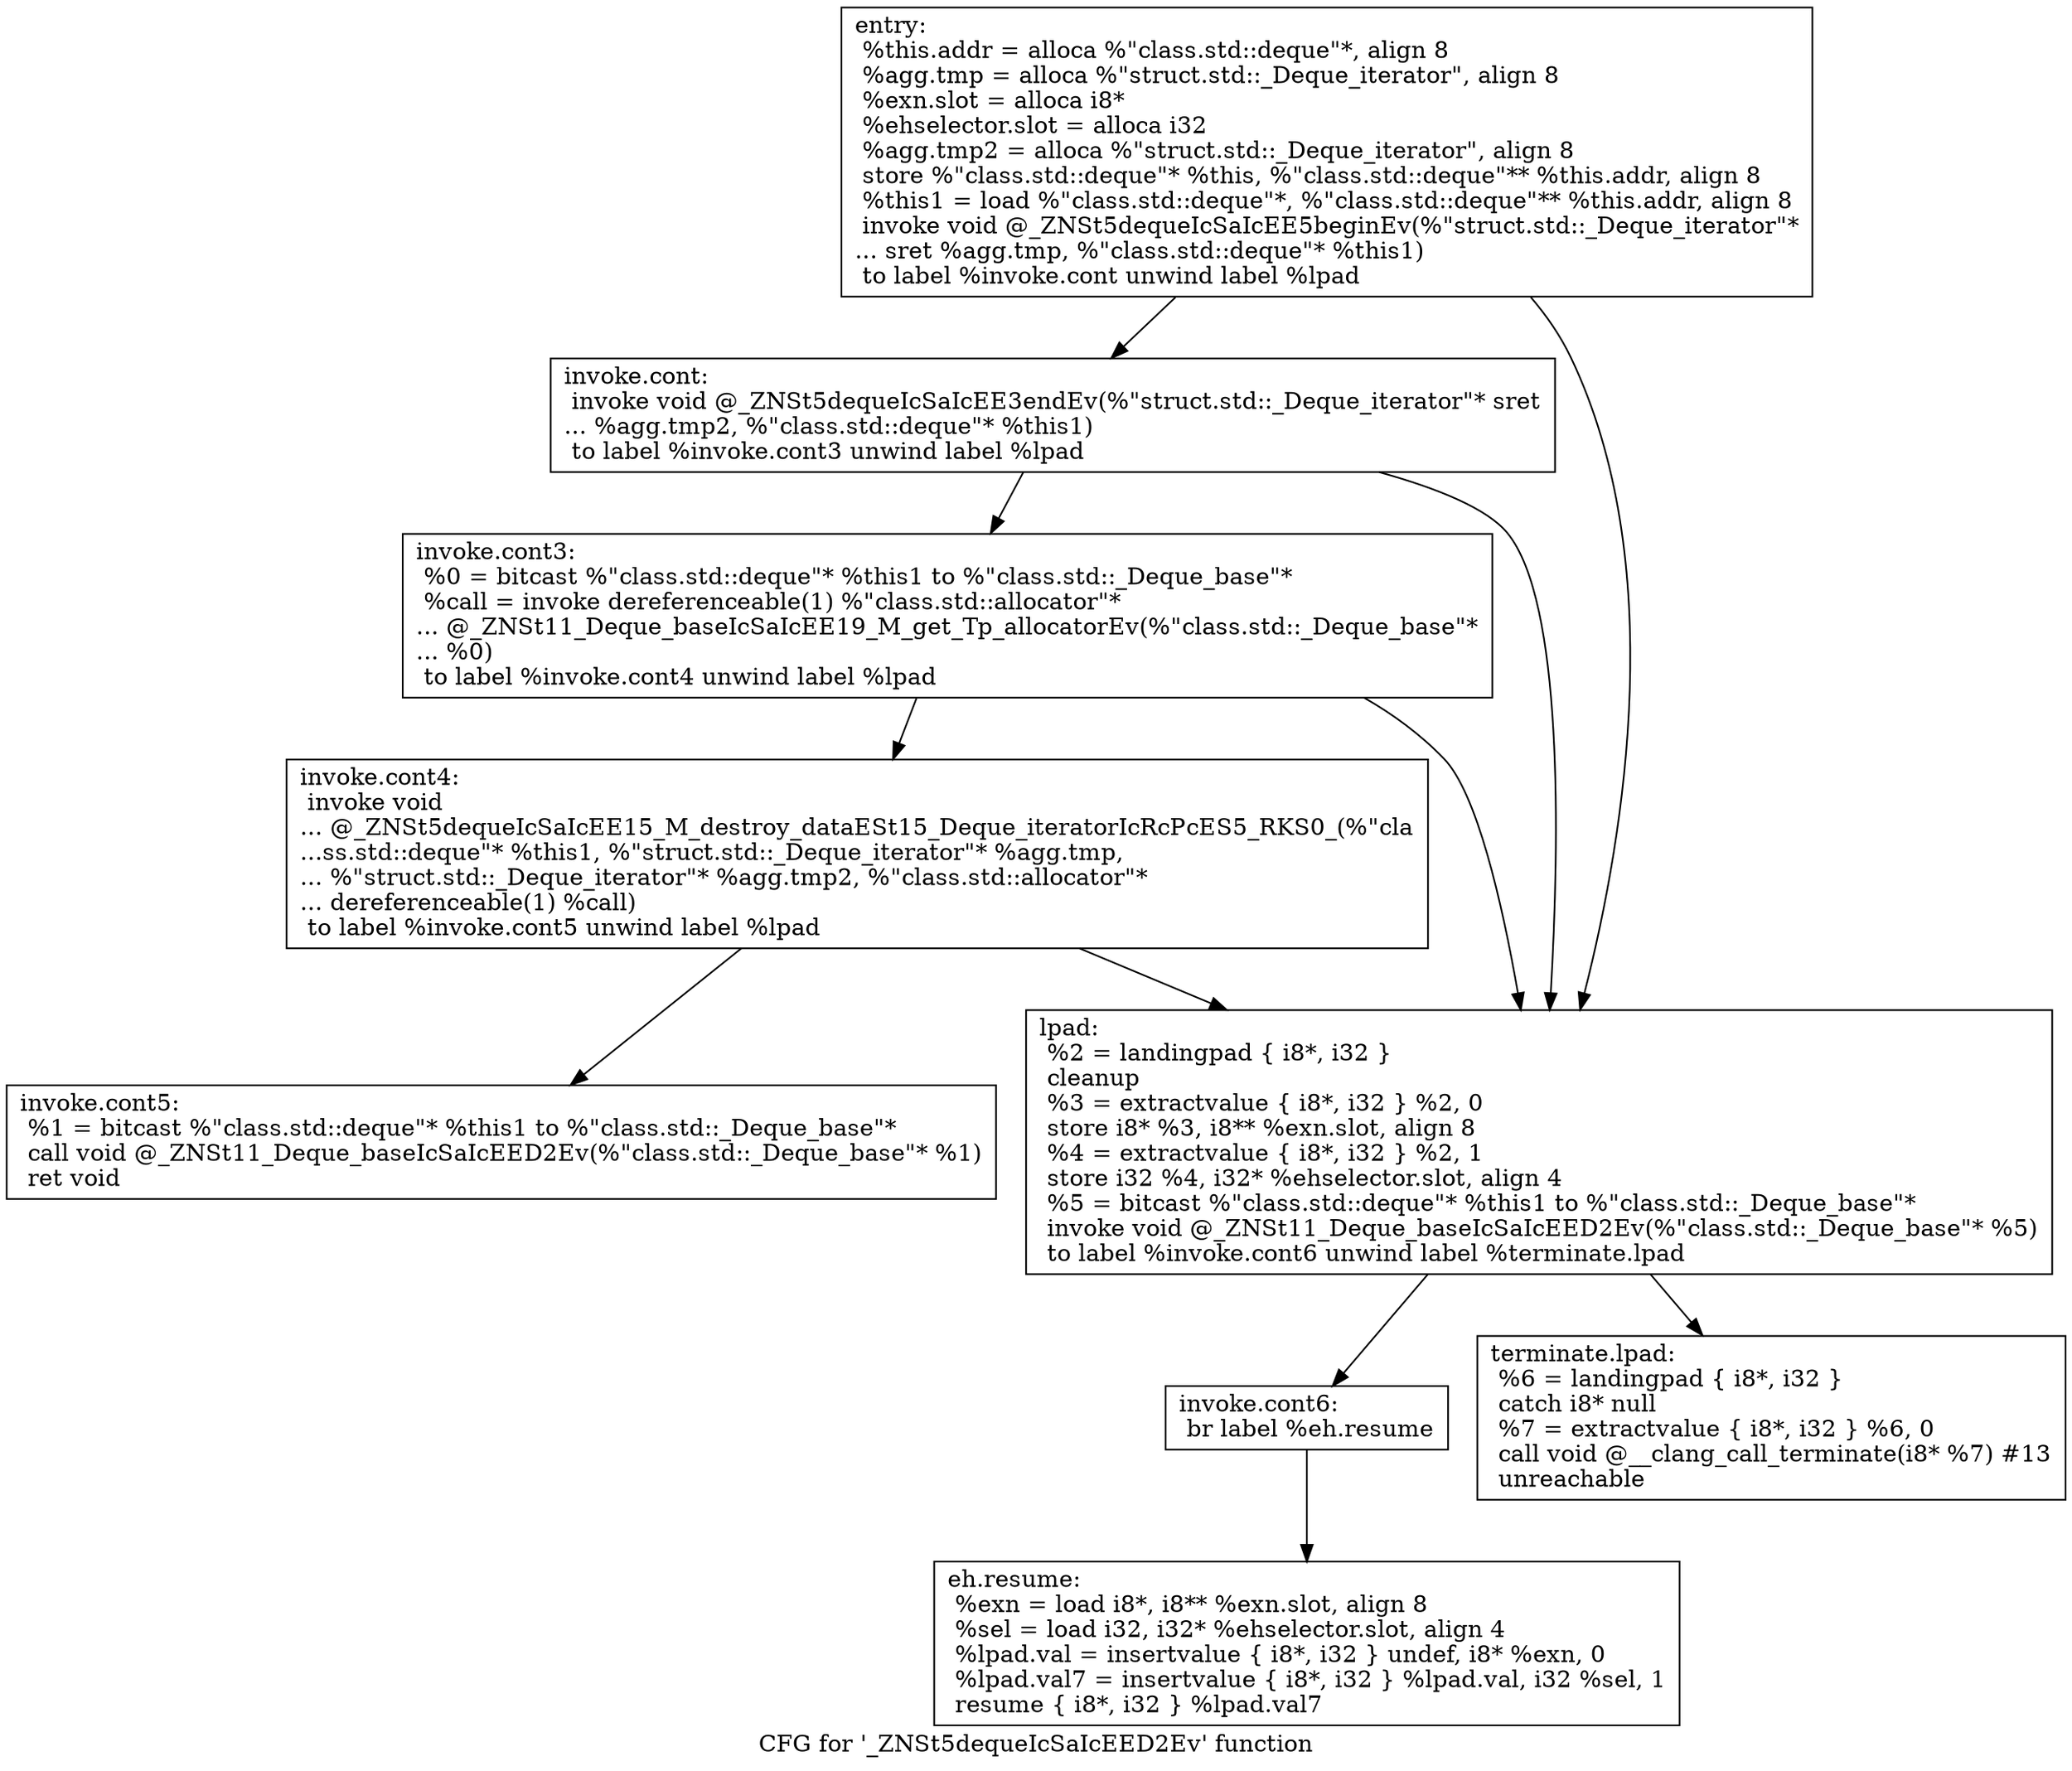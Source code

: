 digraph "CFG for '_ZNSt5dequeIcSaIcEED2Ev' function" {
	label="CFG for '_ZNSt5dequeIcSaIcEED2Ev' function";

	Node0x6b52560 [shape=record,label="{entry:\l  %this.addr = alloca %\"class.std::deque\"*, align 8\l  %agg.tmp = alloca %\"struct.std::_Deque_iterator\", align 8\l  %exn.slot = alloca i8*\l  %ehselector.slot = alloca i32\l  %agg.tmp2 = alloca %\"struct.std::_Deque_iterator\", align 8\l  store %\"class.std::deque\"* %this, %\"class.std::deque\"** %this.addr, align 8\l  %this1 = load %\"class.std::deque\"*, %\"class.std::deque\"** %this.addr, align 8\l  invoke void @_ZNSt5dequeIcSaIcEE5beginEv(%\"struct.std::_Deque_iterator\"*\l... sret %agg.tmp, %\"class.std::deque\"* %this1)\l          to label %invoke.cont unwind label %lpad\l}"];
	Node0x6b52560 -> Node0x6b52910;
	Node0x6b52560 -> Node0x6b529f0;
	Node0x6b52910 [shape=record,label="{invoke.cont:                                      \l  invoke void @_ZNSt5dequeIcSaIcEE3endEv(%\"struct.std::_Deque_iterator\"* sret\l... %agg.tmp2, %\"class.std::deque\"* %this1)\l          to label %invoke.cont3 unwind label %lpad\l}"];
	Node0x6b52910 -> Node0x6b52df0;
	Node0x6b52910 -> Node0x6b529f0;
	Node0x6b52df0 [shape=record,label="{invoke.cont3:                                     \l  %0 = bitcast %\"class.std::deque\"* %this1 to %\"class.std::_Deque_base\"*\l  %call = invoke dereferenceable(1) %\"class.std::allocator\"*\l... @_ZNSt11_Deque_baseIcSaIcEE19_M_get_Tp_allocatorEv(%\"class.std::_Deque_base\"*\l... %0)\l          to label %invoke.cont4 unwind label %lpad\l}"];
	Node0x6b52df0 -> Node0x6b53160;
	Node0x6b52df0 -> Node0x6b529f0;
	Node0x6b53160 [shape=record,label="{invoke.cont4:                                     \l  invoke void\l... @_ZNSt5dequeIcSaIcEE15_M_destroy_dataESt15_Deque_iteratorIcRcPcES5_RKS0_(%\"cla\l...ss.std::deque\"* %this1, %\"struct.std::_Deque_iterator\"* %agg.tmp,\l... %\"struct.std::_Deque_iterator\"* %agg.tmp2, %\"class.std::allocator\"*\l... dereferenceable(1) %call)\l          to label %invoke.cont5 unwind label %lpad\l}"];
	Node0x6b53160 -> Node0x6b524d0;
	Node0x6b53160 -> Node0x6b529f0;
	Node0x6b524d0 [shape=record,label="{invoke.cont5:                                     \l  %1 = bitcast %\"class.std::deque\"* %this1 to %\"class.std::_Deque_base\"*\l  call void @_ZNSt11_Deque_baseIcSaIcEED2Ev(%\"class.std::_Deque_base\"* %1)\l  ret void\l}"];
	Node0x6b529f0 [shape=record,label="{lpad:                                             \l  %2 = landingpad \{ i8*, i32 \}\l          cleanup\l  %3 = extractvalue \{ i8*, i32 \} %2, 0\l  store i8* %3, i8** %exn.slot, align 8\l  %4 = extractvalue \{ i8*, i32 \} %2, 1\l  store i32 %4, i32* %ehselector.slot, align 4\l  %5 = bitcast %\"class.std::deque\"* %this1 to %\"class.std::_Deque_base\"*\l  invoke void @_ZNSt11_Deque_baseIcSaIcEED2Ev(%\"class.std::_Deque_base\"* %5)\l          to label %invoke.cont6 unwind label %terminate.lpad\l}"];
	Node0x6b529f0 -> Node0x6b541e0;
	Node0x6b529f0 -> Node0x6b542c0;
	Node0x6b541e0 [shape=record,label="{invoke.cont6:                                     \l  br label %eh.resume\l}"];
	Node0x6b541e0 -> Node0x6b544a0;
	Node0x6b544a0 [shape=record,label="{eh.resume:                                        \l  %exn = load i8*, i8** %exn.slot, align 8\l  %sel = load i32, i32* %ehselector.slot, align 4\l  %lpad.val = insertvalue \{ i8*, i32 \} undef, i8* %exn, 0\l  %lpad.val7 = insertvalue \{ i8*, i32 \} %lpad.val, i32 %sel, 1\l  resume \{ i8*, i32 \} %lpad.val7\l}"];
	Node0x6b542c0 [shape=record,label="{terminate.lpad:                                   \l  %6 = landingpad \{ i8*, i32 \}\l          catch i8* null\l  %7 = extractvalue \{ i8*, i32 \} %6, 0\l  call void @__clang_call_terminate(i8* %7) #13\l  unreachable\l}"];
}
